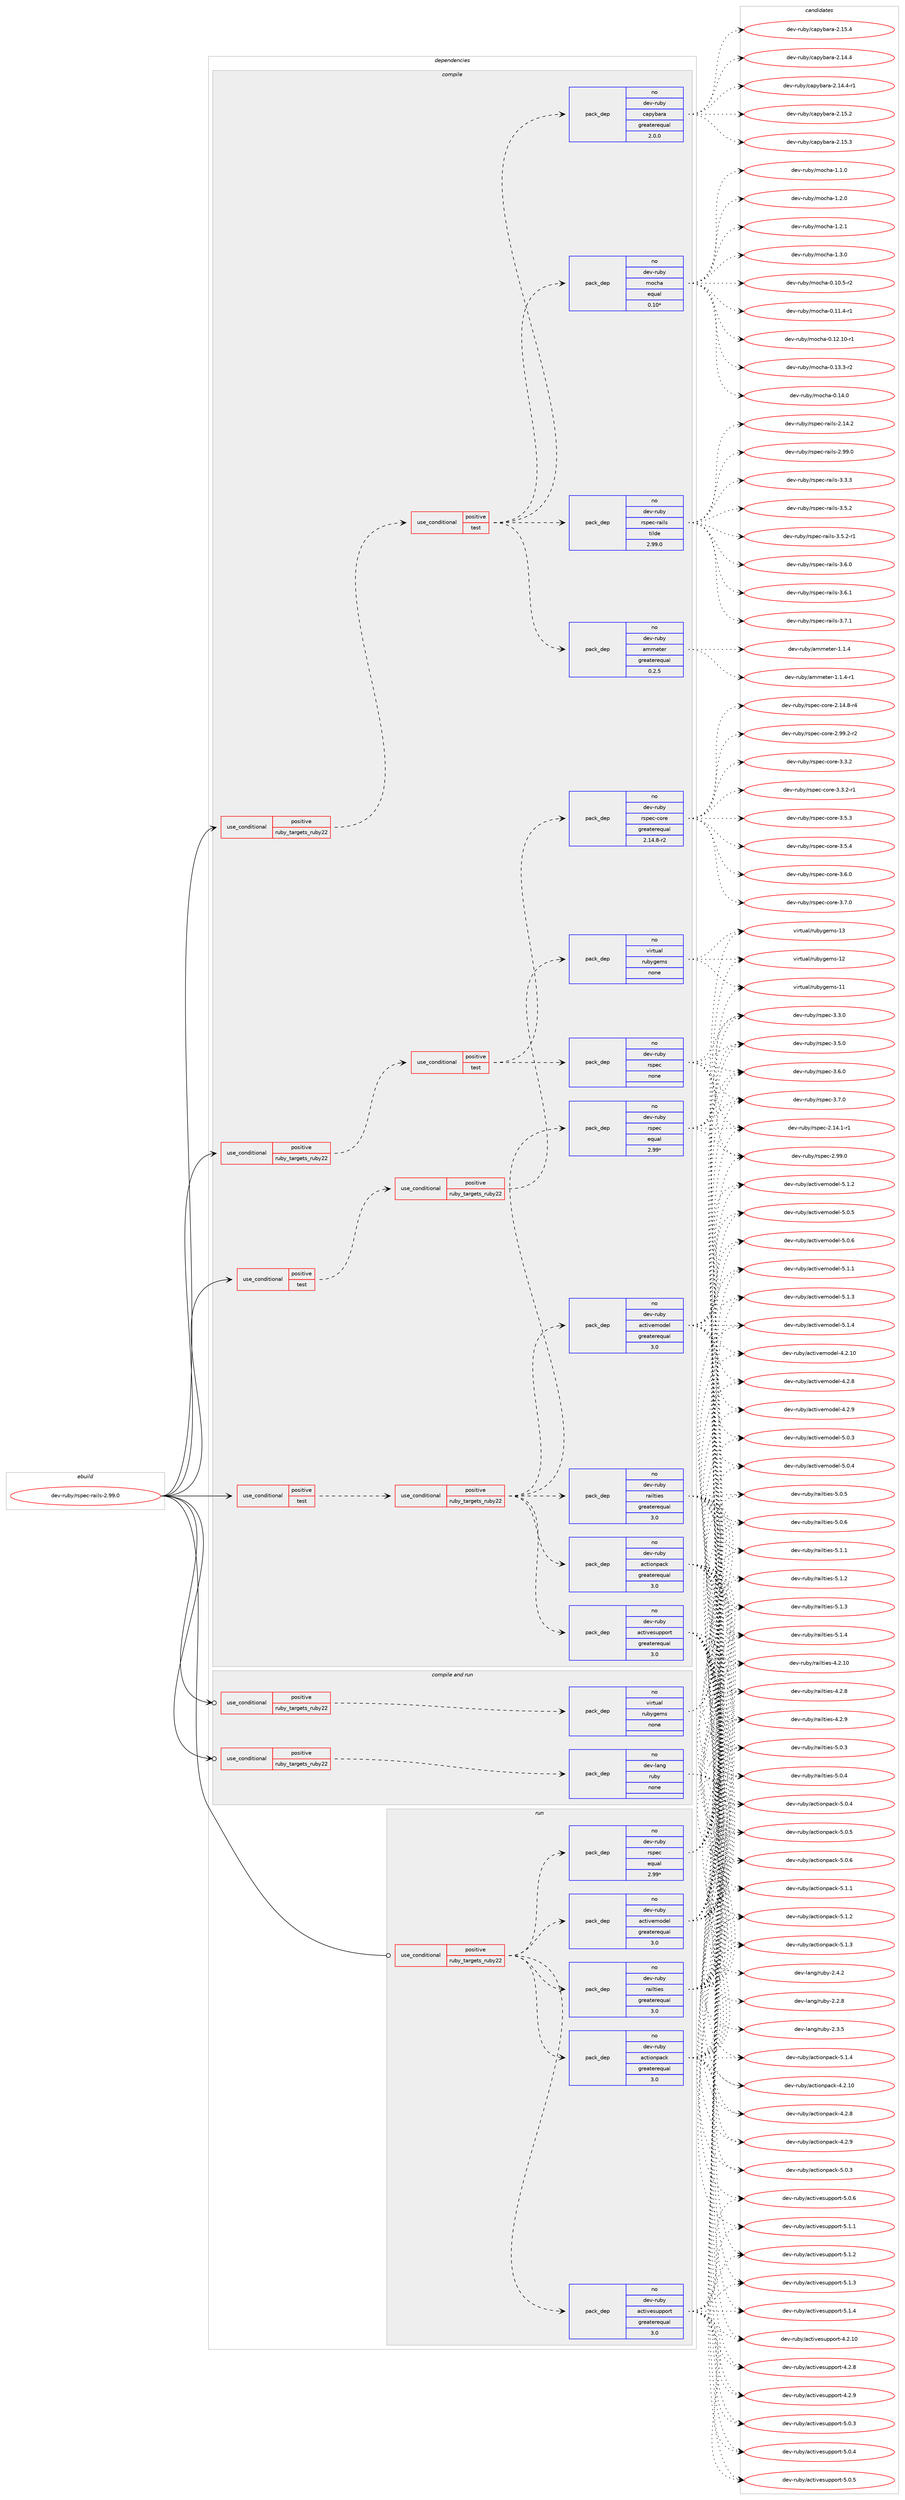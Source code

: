 digraph prolog {

# *************
# Graph options
# *************

newrank=true;
concentrate=true;
compound=true;
graph [rankdir=LR,fontname=Helvetica,fontsize=10,ranksep=1.5];#, ranksep=2.5, nodesep=0.2];
edge  [arrowhead=vee];
node  [fontname=Helvetica,fontsize=10];

# **********
# The ebuild
# **********

subgraph cluster_leftcol {
color=gray;
rank=same;
label=<<i>ebuild</i>>;
id [label="dev-ruby/rspec-rails-2.99.0", color=red, width=4, href="../dev-ruby/rspec-rails-2.99.0.svg"];
}

# ****************
# The dependencies
# ****************

subgraph cluster_midcol {
color=gray;
label=<<i>dependencies</i>>;
subgraph cluster_compile {
fillcolor="#eeeeee";
style=filled;
label=<<i>compile</i>>;
subgraph cond70112 {
dependency264642 [label=<<TABLE BORDER="0" CELLBORDER="1" CELLSPACING="0" CELLPADDING="4"><TR><TD ROWSPAN="3" CELLPADDING="10">use_conditional</TD></TR><TR><TD>positive</TD></TR><TR><TD>ruby_targets_ruby22</TD></TR></TABLE>>, shape=none, color=red];
subgraph cond70113 {
dependency264643 [label=<<TABLE BORDER="0" CELLBORDER="1" CELLSPACING="0" CELLPADDING="4"><TR><TD ROWSPAN="3" CELLPADDING="10">use_conditional</TD></TR><TR><TD>positive</TD></TR><TR><TD>test</TD></TR></TABLE>>, shape=none, color=red];
subgraph pack190416 {
dependency264644 [label=<<TABLE BORDER="0" CELLBORDER="1" CELLSPACING="0" CELLPADDING="4" WIDTH="220"><TR><TD ROWSPAN="6" CELLPADDING="30">pack_dep</TD></TR><TR><TD WIDTH="110">no</TD></TR><TR><TD>dev-ruby</TD></TR><TR><TD>mocha</TD></TR><TR><TD>equal</TD></TR><TR><TD>0.10*</TD></TR></TABLE>>, shape=none, color=blue];
}
dependency264643:e -> dependency264644:w [weight=20,style="dashed",arrowhead="vee"];
subgraph pack190417 {
dependency264645 [label=<<TABLE BORDER="0" CELLBORDER="1" CELLSPACING="0" CELLPADDING="4" WIDTH="220"><TR><TD ROWSPAN="6" CELLPADDING="30">pack_dep</TD></TR><TR><TD WIDTH="110">no</TD></TR><TR><TD>dev-ruby</TD></TR><TR><TD>capybara</TD></TR><TR><TD>greaterequal</TD></TR><TR><TD>2.0.0</TD></TR></TABLE>>, shape=none, color=blue];
}
dependency264643:e -> dependency264645:w [weight=20,style="dashed",arrowhead="vee"];
subgraph pack190418 {
dependency264646 [label=<<TABLE BORDER="0" CELLBORDER="1" CELLSPACING="0" CELLPADDING="4" WIDTH="220"><TR><TD ROWSPAN="6" CELLPADDING="30">pack_dep</TD></TR><TR><TD WIDTH="110">no</TD></TR><TR><TD>dev-ruby</TD></TR><TR><TD>ammeter</TD></TR><TR><TD>greaterequal</TD></TR><TR><TD>0.2.5</TD></TR></TABLE>>, shape=none, color=blue];
}
dependency264643:e -> dependency264646:w [weight=20,style="dashed",arrowhead="vee"];
subgraph pack190419 {
dependency264647 [label=<<TABLE BORDER="0" CELLBORDER="1" CELLSPACING="0" CELLPADDING="4" WIDTH="220"><TR><TD ROWSPAN="6" CELLPADDING="30">pack_dep</TD></TR><TR><TD WIDTH="110">no</TD></TR><TR><TD>dev-ruby</TD></TR><TR><TD>rspec-rails</TD></TR><TR><TD>tilde</TD></TR><TR><TD>2.99.0</TD></TR></TABLE>>, shape=none, color=blue];
}
dependency264643:e -> dependency264647:w [weight=20,style="dashed",arrowhead="vee"];
}
dependency264642:e -> dependency264643:w [weight=20,style="dashed",arrowhead="vee"];
}
id:e -> dependency264642:w [weight=20,style="solid",arrowhead="vee"];
subgraph cond70114 {
dependency264648 [label=<<TABLE BORDER="0" CELLBORDER="1" CELLSPACING="0" CELLPADDING="4"><TR><TD ROWSPAN="3" CELLPADDING="10">use_conditional</TD></TR><TR><TD>positive</TD></TR><TR><TD>ruby_targets_ruby22</TD></TR></TABLE>>, shape=none, color=red];
subgraph cond70115 {
dependency264649 [label=<<TABLE BORDER="0" CELLBORDER="1" CELLSPACING="0" CELLPADDING="4"><TR><TD ROWSPAN="3" CELLPADDING="10">use_conditional</TD></TR><TR><TD>positive</TD></TR><TR><TD>test</TD></TR></TABLE>>, shape=none, color=red];
subgraph pack190420 {
dependency264650 [label=<<TABLE BORDER="0" CELLBORDER="1" CELLSPACING="0" CELLPADDING="4" WIDTH="220"><TR><TD ROWSPAN="6" CELLPADDING="30">pack_dep</TD></TR><TR><TD WIDTH="110">no</TD></TR><TR><TD>dev-ruby</TD></TR><TR><TD>rspec</TD></TR><TR><TD>none</TD></TR><TR><TD></TD></TR></TABLE>>, shape=none, color=blue];
}
dependency264649:e -> dependency264650:w [weight=20,style="dashed",arrowhead="vee"];
subgraph pack190421 {
dependency264651 [label=<<TABLE BORDER="0" CELLBORDER="1" CELLSPACING="0" CELLPADDING="4" WIDTH="220"><TR><TD ROWSPAN="6" CELLPADDING="30">pack_dep</TD></TR><TR><TD WIDTH="110">no</TD></TR><TR><TD>dev-ruby</TD></TR><TR><TD>rspec-core</TD></TR><TR><TD>greaterequal</TD></TR><TR><TD>2.14.8-r2</TD></TR></TABLE>>, shape=none, color=blue];
}
dependency264649:e -> dependency264651:w [weight=20,style="dashed",arrowhead="vee"];
}
dependency264648:e -> dependency264649:w [weight=20,style="dashed",arrowhead="vee"];
}
id:e -> dependency264648:w [weight=20,style="solid",arrowhead="vee"];
subgraph cond70116 {
dependency264652 [label=<<TABLE BORDER="0" CELLBORDER="1" CELLSPACING="0" CELLPADDING="4"><TR><TD ROWSPAN="3" CELLPADDING="10">use_conditional</TD></TR><TR><TD>positive</TD></TR><TR><TD>test</TD></TR></TABLE>>, shape=none, color=red];
subgraph cond70117 {
dependency264653 [label=<<TABLE BORDER="0" CELLBORDER="1" CELLSPACING="0" CELLPADDING="4"><TR><TD ROWSPAN="3" CELLPADDING="10">use_conditional</TD></TR><TR><TD>positive</TD></TR><TR><TD>ruby_targets_ruby22</TD></TR></TABLE>>, shape=none, color=red];
subgraph pack190422 {
dependency264654 [label=<<TABLE BORDER="0" CELLBORDER="1" CELLSPACING="0" CELLPADDING="4" WIDTH="220"><TR><TD ROWSPAN="6" CELLPADDING="30">pack_dep</TD></TR><TR><TD WIDTH="110">no</TD></TR><TR><TD>dev-ruby</TD></TR><TR><TD>activesupport</TD></TR><TR><TD>greaterequal</TD></TR><TR><TD>3.0</TD></TR></TABLE>>, shape=none, color=blue];
}
dependency264653:e -> dependency264654:w [weight=20,style="dashed",arrowhead="vee"];
subgraph pack190423 {
dependency264655 [label=<<TABLE BORDER="0" CELLBORDER="1" CELLSPACING="0" CELLPADDING="4" WIDTH="220"><TR><TD ROWSPAN="6" CELLPADDING="30">pack_dep</TD></TR><TR><TD WIDTH="110">no</TD></TR><TR><TD>dev-ruby</TD></TR><TR><TD>activemodel</TD></TR><TR><TD>greaterequal</TD></TR><TR><TD>3.0</TD></TR></TABLE>>, shape=none, color=blue];
}
dependency264653:e -> dependency264655:w [weight=20,style="dashed",arrowhead="vee"];
subgraph pack190424 {
dependency264656 [label=<<TABLE BORDER="0" CELLBORDER="1" CELLSPACING="0" CELLPADDING="4" WIDTH="220"><TR><TD ROWSPAN="6" CELLPADDING="30">pack_dep</TD></TR><TR><TD WIDTH="110">no</TD></TR><TR><TD>dev-ruby</TD></TR><TR><TD>actionpack</TD></TR><TR><TD>greaterequal</TD></TR><TR><TD>3.0</TD></TR></TABLE>>, shape=none, color=blue];
}
dependency264653:e -> dependency264656:w [weight=20,style="dashed",arrowhead="vee"];
subgraph pack190425 {
dependency264657 [label=<<TABLE BORDER="0" CELLBORDER="1" CELLSPACING="0" CELLPADDING="4" WIDTH="220"><TR><TD ROWSPAN="6" CELLPADDING="30">pack_dep</TD></TR><TR><TD WIDTH="110">no</TD></TR><TR><TD>dev-ruby</TD></TR><TR><TD>railties</TD></TR><TR><TD>greaterequal</TD></TR><TR><TD>3.0</TD></TR></TABLE>>, shape=none, color=blue];
}
dependency264653:e -> dependency264657:w [weight=20,style="dashed",arrowhead="vee"];
subgraph pack190426 {
dependency264658 [label=<<TABLE BORDER="0" CELLBORDER="1" CELLSPACING="0" CELLPADDING="4" WIDTH="220"><TR><TD ROWSPAN="6" CELLPADDING="30">pack_dep</TD></TR><TR><TD WIDTH="110">no</TD></TR><TR><TD>dev-ruby</TD></TR><TR><TD>rspec</TD></TR><TR><TD>equal</TD></TR><TR><TD>2.99*</TD></TR></TABLE>>, shape=none, color=blue];
}
dependency264653:e -> dependency264658:w [weight=20,style="dashed",arrowhead="vee"];
}
dependency264652:e -> dependency264653:w [weight=20,style="dashed",arrowhead="vee"];
}
id:e -> dependency264652:w [weight=20,style="solid",arrowhead="vee"];
subgraph cond70118 {
dependency264659 [label=<<TABLE BORDER="0" CELLBORDER="1" CELLSPACING="0" CELLPADDING="4"><TR><TD ROWSPAN="3" CELLPADDING="10">use_conditional</TD></TR><TR><TD>positive</TD></TR><TR><TD>test</TD></TR></TABLE>>, shape=none, color=red];
subgraph cond70119 {
dependency264660 [label=<<TABLE BORDER="0" CELLBORDER="1" CELLSPACING="0" CELLPADDING="4"><TR><TD ROWSPAN="3" CELLPADDING="10">use_conditional</TD></TR><TR><TD>positive</TD></TR><TR><TD>ruby_targets_ruby22</TD></TR></TABLE>>, shape=none, color=red];
subgraph pack190427 {
dependency264661 [label=<<TABLE BORDER="0" CELLBORDER="1" CELLSPACING="0" CELLPADDING="4" WIDTH="220"><TR><TD ROWSPAN="6" CELLPADDING="30">pack_dep</TD></TR><TR><TD WIDTH="110">no</TD></TR><TR><TD>virtual</TD></TR><TR><TD>rubygems</TD></TR><TR><TD>none</TD></TR><TR><TD></TD></TR></TABLE>>, shape=none, color=blue];
}
dependency264660:e -> dependency264661:w [weight=20,style="dashed",arrowhead="vee"];
}
dependency264659:e -> dependency264660:w [weight=20,style="dashed",arrowhead="vee"];
}
id:e -> dependency264659:w [weight=20,style="solid",arrowhead="vee"];
}
subgraph cluster_compileandrun {
fillcolor="#eeeeee";
style=filled;
label=<<i>compile and run</i>>;
subgraph cond70120 {
dependency264662 [label=<<TABLE BORDER="0" CELLBORDER="1" CELLSPACING="0" CELLPADDING="4"><TR><TD ROWSPAN="3" CELLPADDING="10">use_conditional</TD></TR><TR><TD>positive</TD></TR><TR><TD>ruby_targets_ruby22</TD></TR></TABLE>>, shape=none, color=red];
subgraph pack190428 {
dependency264663 [label=<<TABLE BORDER="0" CELLBORDER="1" CELLSPACING="0" CELLPADDING="4" WIDTH="220"><TR><TD ROWSPAN="6" CELLPADDING="30">pack_dep</TD></TR><TR><TD WIDTH="110">no</TD></TR><TR><TD>dev-lang</TD></TR><TR><TD>ruby</TD></TR><TR><TD>none</TD></TR><TR><TD></TD></TR></TABLE>>, shape=none, color=blue];
}
dependency264662:e -> dependency264663:w [weight=20,style="dashed",arrowhead="vee"];
}
id:e -> dependency264662:w [weight=20,style="solid",arrowhead="odotvee"];
subgraph cond70121 {
dependency264664 [label=<<TABLE BORDER="0" CELLBORDER="1" CELLSPACING="0" CELLPADDING="4"><TR><TD ROWSPAN="3" CELLPADDING="10">use_conditional</TD></TR><TR><TD>positive</TD></TR><TR><TD>ruby_targets_ruby22</TD></TR></TABLE>>, shape=none, color=red];
subgraph pack190429 {
dependency264665 [label=<<TABLE BORDER="0" CELLBORDER="1" CELLSPACING="0" CELLPADDING="4" WIDTH="220"><TR><TD ROWSPAN="6" CELLPADDING="30">pack_dep</TD></TR><TR><TD WIDTH="110">no</TD></TR><TR><TD>virtual</TD></TR><TR><TD>rubygems</TD></TR><TR><TD>none</TD></TR><TR><TD></TD></TR></TABLE>>, shape=none, color=blue];
}
dependency264664:e -> dependency264665:w [weight=20,style="dashed",arrowhead="vee"];
}
id:e -> dependency264664:w [weight=20,style="solid",arrowhead="odotvee"];
}
subgraph cluster_run {
fillcolor="#eeeeee";
style=filled;
label=<<i>run</i>>;
subgraph cond70122 {
dependency264666 [label=<<TABLE BORDER="0" CELLBORDER="1" CELLSPACING="0" CELLPADDING="4"><TR><TD ROWSPAN="3" CELLPADDING="10">use_conditional</TD></TR><TR><TD>positive</TD></TR><TR><TD>ruby_targets_ruby22</TD></TR></TABLE>>, shape=none, color=red];
subgraph pack190430 {
dependency264667 [label=<<TABLE BORDER="0" CELLBORDER="1" CELLSPACING="0" CELLPADDING="4" WIDTH="220"><TR><TD ROWSPAN="6" CELLPADDING="30">pack_dep</TD></TR><TR><TD WIDTH="110">no</TD></TR><TR><TD>dev-ruby</TD></TR><TR><TD>activesupport</TD></TR><TR><TD>greaterequal</TD></TR><TR><TD>3.0</TD></TR></TABLE>>, shape=none, color=blue];
}
dependency264666:e -> dependency264667:w [weight=20,style="dashed",arrowhead="vee"];
subgraph pack190431 {
dependency264668 [label=<<TABLE BORDER="0" CELLBORDER="1" CELLSPACING="0" CELLPADDING="4" WIDTH="220"><TR><TD ROWSPAN="6" CELLPADDING="30">pack_dep</TD></TR><TR><TD WIDTH="110">no</TD></TR><TR><TD>dev-ruby</TD></TR><TR><TD>activemodel</TD></TR><TR><TD>greaterequal</TD></TR><TR><TD>3.0</TD></TR></TABLE>>, shape=none, color=blue];
}
dependency264666:e -> dependency264668:w [weight=20,style="dashed",arrowhead="vee"];
subgraph pack190432 {
dependency264669 [label=<<TABLE BORDER="0" CELLBORDER="1" CELLSPACING="0" CELLPADDING="4" WIDTH="220"><TR><TD ROWSPAN="6" CELLPADDING="30">pack_dep</TD></TR><TR><TD WIDTH="110">no</TD></TR><TR><TD>dev-ruby</TD></TR><TR><TD>actionpack</TD></TR><TR><TD>greaterequal</TD></TR><TR><TD>3.0</TD></TR></TABLE>>, shape=none, color=blue];
}
dependency264666:e -> dependency264669:w [weight=20,style="dashed",arrowhead="vee"];
subgraph pack190433 {
dependency264670 [label=<<TABLE BORDER="0" CELLBORDER="1" CELLSPACING="0" CELLPADDING="4" WIDTH="220"><TR><TD ROWSPAN="6" CELLPADDING="30">pack_dep</TD></TR><TR><TD WIDTH="110">no</TD></TR><TR><TD>dev-ruby</TD></TR><TR><TD>railties</TD></TR><TR><TD>greaterequal</TD></TR><TR><TD>3.0</TD></TR></TABLE>>, shape=none, color=blue];
}
dependency264666:e -> dependency264670:w [weight=20,style="dashed",arrowhead="vee"];
subgraph pack190434 {
dependency264671 [label=<<TABLE BORDER="0" CELLBORDER="1" CELLSPACING="0" CELLPADDING="4" WIDTH="220"><TR><TD ROWSPAN="6" CELLPADDING="30">pack_dep</TD></TR><TR><TD WIDTH="110">no</TD></TR><TR><TD>dev-ruby</TD></TR><TR><TD>rspec</TD></TR><TR><TD>equal</TD></TR><TR><TD>2.99*</TD></TR></TABLE>>, shape=none, color=blue];
}
dependency264666:e -> dependency264671:w [weight=20,style="dashed",arrowhead="vee"];
}
id:e -> dependency264666:w [weight=20,style="solid",arrowhead="odot"];
}
}

# **************
# The candidates
# **************

subgraph cluster_choices {
rank=same;
color=gray;
label=<<i>candidates</i>>;

subgraph choice190416 {
color=black;
nodesep=1;
choice1001011184511411798121471091119910497454846494846534511450 [label="dev-ruby/mocha-0.10.5-r2", color=red, width=4,href="../dev-ruby/mocha-0.10.5-r2.svg"];
choice1001011184511411798121471091119910497454846494946524511449 [label="dev-ruby/mocha-0.11.4-r1", color=red, width=4,href="../dev-ruby/mocha-0.11.4-r1.svg"];
choice100101118451141179812147109111991049745484649504649484511449 [label="dev-ruby/mocha-0.12.10-r1", color=red, width=4,href="../dev-ruby/mocha-0.12.10-r1.svg"];
choice1001011184511411798121471091119910497454846495146514511450 [label="dev-ruby/mocha-0.13.3-r2", color=red, width=4,href="../dev-ruby/mocha-0.13.3-r2.svg"];
choice100101118451141179812147109111991049745484649524648 [label="dev-ruby/mocha-0.14.0", color=red, width=4,href="../dev-ruby/mocha-0.14.0.svg"];
choice1001011184511411798121471091119910497454946494648 [label="dev-ruby/mocha-1.1.0", color=red, width=4,href="../dev-ruby/mocha-1.1.0.svg"];
choice1001011184511411798121471091119910497454946504648 [label="dev-ruby/mocha-1.2.0", color=red, width=4,href="../dev-ruby/mocha-1.2.0.svg"];
choice1001011184511411798121471091119910497454946504649 [label="dev-ruby/mocha-1.2.1", color=red, width=4,href="../dev-ruby/mocha-1.2.1.svg"];
choice1001011184511411798121471091119910497454946514648 [label="dev-ruby/mocha-1.3.0", color=red, width=4,href="../dev-ruby/mocha-1.3.0.svg"];
dependency264644:e -> choice1001011184511411798121471091119910497454846494846534511450:w [style=dotted,weight="100"];
dependency264644:e -> choice1001011184511411798121471091119910497454846494946524511449:w [style=dotted,weight="100"];
dependency264644:e -> choice100101118451141179812147109111991049745484649504649484511449:w [style=dotted,weight="100"];
dependency264644:e -> choice1001011184511411798121471091119910497454846495146514511450:w [style=dotted,weight="100"];
dependency264644:e -> choice100101118451141179812147109111991049745484649524648:w [style=dotted,weight="100"];
dependency264644:e -> choice1001011184511411798121471091119910497454946494648:w [style=dotted,weight="100"];
dependency264644:e -> choice1001011184511411798121471091119910497454946504648:w [style=dotted,weight="100"];
dependency264644:e -> choice1001011184511411798121471091119910497454946504649:w [style=dotted,weight="100"];
dependency264644:e -> choice1001011184511411798121471091119910497454946514648:w [style=dotted,weight="100"];
}
subgraph choice190417 {
color=black;
nodesep=1;
choice100101118451141179812147999711212198971149745504649524652 [label="dev-ruby/capybara-2.14.4", color=red, width=4,href="../dev-ruby/capybara-2.14.4.svg"];
choice1001011184511411798121479997112121989711497455046495246524511449 [label="dev-ruby/capybara-2.14.4-r1", color=red, width=4,href="../dev-ruby/capybara-2.14.4-r1.svg"];
choice100101118451141179812147999711212198971149745504649534650 [label="dev-ruby/capybara-2.15.2", color=red, width=4,href="../dev-ruby/capybara-2.15.2.svg"];
choice100101118451141179812147999711212198971149745504649534651 [label="dev-ruby/capybara-2.15.3", color=red, width=4,href="../dev-ruby/capybara-2.15.3.svg"];
choice100101118451141179812147999711212198971149745504649534652 [label="dev-ruby/capybara-2.15.4", color=red, width=4,href="../dev-ruby/capybara-2.15.4.svg"];
dependency264645:e -> choice100101118451141179812147999711212198971149745504649524652:w [style=dotted,weight="100"];
dependency264645:e -> choice1001011184511411798121479997112121989711497455046495246524511449:w [style=dotted,weight="100"];
dependency264645:e -> choice100101118451141179812147999711212198971149745504649534650:w [style=dotted,weight="100"];
dependency264645:e -> choice100101118451141179812147999711212198971149745504649534651:w [style=dotted,weight="100"];
dependency264645:e -> choice100101118451141179812147999711212198971149745504649534652:w [style=dotted,weight="100"];
}
subgraph choice190418 {
color=black;
nodesep=1;
choice10010111845114117981214797109109101116101114454946494652 [label="dev-ruby/ammeter-1.1.4", color=red, width=4,href="../dev-ruby/ammeter-1.1.4.svg"];
choice100101118451141179812147971091091011161011144549464946524511449 [label="dev-ruby/ammeter-1.1.4-r1", color=red, width=4,href="../dev-ruby/ammeter-1.1.4-r1.svg"];
dependency264646:e -> choice10010111845114117981214797109109101116101114454946494652:w [style=dotted,weight="100"];
dependency264646:e -> choice100101118451141179812147971091091011161011144549464946524511449:w [style=dotted,weight="100"];
}
subgraph choice190419 {
color=black;
nodesep=1;
choice10010111845114117981214711411511210199451149710510811545504649524650 [label="dev-ruby/rspec-rails-2.14.2", color=red, width=4,href="../dev-ruby/rspec-rails-2.14.2.svg"];
choice10010111845114117981214711411511210199451149710510811545504657574648 [label="dev-ruby/rspec-rails-2.99.0", color=red, width=4,href="../dev-ruby/rspec-rails-2.99.0.svg"];
choice100101118451141179812147114115112101994511497105108115455146514651 [label="dev-ruby/rspec-rails-3.3.3", color=red, width=4,href="../dev-ruby/rspec-rails-3.3.3.svg"];
choice100101118451141179812147114115112101994511497105108115455146534650 [label="dev-ruby/rspec-rails-3.5.2", color=red, width=4,href="../dev-ruby/rspec-rails-3.5.2.svg"];
choice1001011184511411798121471141151121019945114971051081154551465346504511449 [label="dev-ruby/rspec-rails-3.5.2-r1", color=red, width=4,href="../dev-ruby/rspec-rails-3.5.2-r1.svg"];
choice100101118451141179812147114115112101994511497105108115455146544648 [label="dev-ruby/rspec-rails-3.6.0", color=red, width=4,href="../dev-ruby/rspec-rails-3.6.0.svg"];
choice100101118451141179812147114115112101994511497105108115455146544649 [label="dev-ruby/rspec-rails-3.6.1", color=red, width=4,href="../dev-ruby/rspec-rails-3.6.1.svg"];
choice100101118451141179812147114115112101994511497105108115455146554649 [label="dev-ruby/rspec-rails-3.7.1", color=red, width=4,href="../dev-ruby/rspec-rails-3.7.1.svg"];
dependency264647:e -> choice10010111845114117981214711411511210199451149710510811545504649524650:w [style=dotted,weight="100"];
dependency264647:e -> choice10010111845114117981214711411511210199451149710510811545504657574648:w [style=dotted,weight="100"];
dependency264647:e -> choice100101118451141179812147114115112101994511497105108115455146514651:w [style=dotted,weight="100"];
dependency264647:e -> choice100101118451141179812147114115112101994511497105108115455146534650:w [style=dotted,weight="100"];
dependency264647:e -> choice1001011184511411798121471141151121019945114971051081154551465346504511449:w [style=dotted,weight="100"];
dependency264647:e -> choice100101118451141179812147114115112101994511497105108115455146544648:w [style=dotted,weight="100"];
dependency264647:e -> choice100101118451141179812147114115112101994511497105108115455146544649:w [style=dotted,weight="100"];
dependency264647:e -> choice100101118451141179812147114115112101994511497105108115455146554649:w [style=dotted,weight="100"];
}
subgraph choice190420 {
color=black;
nodesep=1;
choice10010111845114117981214711411511210199455046495246494511449 [label="dev-ruby/rspec-2.14.1-r1", color=red, width=4,href="../dev-ruby/rspec-2.14.1-r1.svg"];
choice1001011184511411798121471141151121019945504657574648 [label="dev-ruby/rspec-2.99.0", color=red, width=4,href="../dev-ruby/rspec-2.99.0.svg"];
choice10010111845114117981214711411511210199455146514648 [label="dev-ruby/rspec-3.3.0", color=red, width=4,href="../dev-ruby/rspec-3.3.0.svg"];
choice10010111845114117981214711411511210199455146534648 [label="dev-ruby/rspec-3.5.0", color=red, width=4,href="../dev-ruby/rspec-3.5.0.svg"];
choice10010111845114117981214711411511210199455146544648 [label="dev-ruby/rspec-3.6.0", color=red, width=4,href="../dev-ruby/rspec-3.6.0.svg"];
choice10010111845114117981214711411511210199455146554648 [label="dev-ruby/rspec-3.7.0", color=red, width=4,href="../dev-ruby/rspec-3.7.0.svg"];
dependency264650:e -> choice10010111845114117981214711411511210199455046495246494511449:w [style=dotted,weight="100"];
dependency264650:e -> choice1001011184511411798121471141151121019945504657574648:w [style=dotted,weight="100"];
dependency264650:e -> choice10010111845114117981214711411511210199455146514648:w [style=dotted,weight="100"];
dependency264650:e -> choice10010111845114117981214711411511210199455146534648:w [style=dotted,weight="100"];
dependency264650:e -> choice10010111845114117981214711411511210199455146544648:w [style=dotted,weight="100"];
dependency264650:e -> choice10010111845114117981214711411511210199455146554648:w [style=dotted,weight="100"];
}
subgraph choice190421 {
color=black;
nodesep=1;
choice100101118451141179812147114115112101994599111114101455046495246564511452 [label="dev-ruby/rspec-core-2.14.8-r4", color=red, width=4,href="../dev-ruby/rspec-core-2.14.8-r4.svg"];
choice100101118451141179812147114115112101994599111114101455046575746504511450 [label="dev-ruby/rspec-core-2.99.2-r2", color=red, width=4,href="../dev-ruby/rspec-core-2.99.2-r2.svg"];
choice100101118451141179812147114115112101994599111114101455146514650 [label="dev-ruby/rspec-core-3.3.2", color=red, width=4,href="../dev-ruby/rspec-core-3.3.2.svg"];
choice1001011184511411798121471141151121019945991111141014551465146504511449 [label="dev-ruby/rspec-core-3.3.2-r1", color=red, width=4,href="../dev-ruby/rspec-core-3.3.2-r1.svg"];
choice100101118451141179812147114115112101994599111114101455146534651 [label="dev-ruby/rspec-core-3.5.3", color=red, width=4,href="../dev-ruby/rspec-core-3.5.3.svg"];
choice100101118451141179812147114115112101994599111114101455146534652 [label="dev-ruby/rspec-core-3.5.4", color=red, width=4,href="../dev-ruby/rspec-core-3.5.4.svg"];
choice100101118451141179812147114115112101994599111114101455146544648 [label="dev-ruby/rspec-core-3.6.0", color=red, width=4,href="../dev-ruby/rspec-core-3.6.0.svg"];
choice100101118451141179812147114115112101994599111114101455146554648 [label="dev-ruby/rspec-core-3.7.0", color=red, width=4,href="../dev-ruby/rspec-core-3.7.0.svg"];
dependency264651:e -> choice100101118451141179812147114115112101994599111114101455046495246564511452:w [style=dotted,weight="100"];
dependency264651:e -> choice100101118451141179812147114115112101994599111114101455046575746504511450:w [style=dotted,weight="100"];
dependency264651:e -> choice100101118451141179812147114115112101994599111114101455146514650:w [style=dotted,weight="100"];
dependency264651:e -> choice1001011184511411798121471141151121019945991111141014551465146504511449:w [style=dotted,weight="100"];
dependency264651:e -> choice100101118451141179812147114115112101994599111114101455146534651:w [style=dotted,weight="100"];
dependency264651:e -> choice100101118451141179812147114115112101994599111114101455146534652:w [style=dotted,weight="100"];
dependency264651:e -> choice100101118451141179812147114115112101994599111114101455146544648:w [style=dotted,weight="100"];
dependency264651:e -> choice100101118451141179812147114115112101994599111114101455146554648:w [style=dotted,weight="100"];
}
subgraph choice190422 {
color=black;
nodesep=1;
choice100101118451141179812147979911610511810111511711211211111411645524650464948 [label="dev-ruby/activesupport-4.2.10", color=red, width=4,href="../dev-ruby/activesupport-4.2.10.svg"];
choice1001011184511411798121479799116105118101115117112112111114116455246504656 [label="dev-ruby/activesupport-4.2.8", color=red, width=4,href="../dev-ruby/activesupport-4.2.8.svg"];
choice1001011184511411798121479799116105118101115117112112111114116455246504657 [label="dev-ruby/activesupport-4.2.9", color=red, width=4,href="../dev-ruby/activesupport-4.2.9.svg"];
choice1001011184511411798121479799116105118101115117112112111114116455346484651 [label="dev-ruby/activesupport-5.0.3", color=red, width=4,href="../dev-ruby/activesupport-5.0.3.svg"];
choice1001011184511411798121479799116105118101115117112112111114116455346484652 [label="dev-ruby/activesupport-5.0.4", color=red, width=4,href="../dev-ruby/activesupport-5.0.4.svg"];
choice1001011184511411798121479799116105118101115117112112111114116455346484653 [label="dev-ruby/activesupport-5.0.5", color=red, width=4,href="../dev-ruby/activesupport-5.0.5.svg"];
choice1001011184511411798121479799116105118101115117112112111114116455346484654 [label="dev-ruby/activesupport-5.0.6", color=red, width=4,href="../dev-ruby/activesupport-5.0.6.svg"];
choice1001011184511411798121479799116105118101115117112112111114116455346494649 [label="dev-ruby/activesupport-5.1.1", color=red, width=4,href="../dev-ruby/activesupport-5.1.1.svg"];
choice1001011184511411798121479799116105118101115117112112111114116455346494650 [label="dev-ruby/activesupport-5.1.2", color=red, width=4,href="../dev-ruby/activesupport-5.1.2.svg"];
choice1001011184511411798121479799116105118101115117112112111114116455346494651 [label="dev-ruby/activesupport-5.1.3", color=red, width=4,href="../dev-ruby/activesupport-5.1.3.svg"];
choice1001011184511411798121479799116105118101115117112112111114116455346494652 [label="dev-ruby/activesupport-5.1.4", color=red, width=4,href="../dev-ruby/activesupport-5.1.4.svg"];
dependency264654:e -> choice100101118451141179812147979911610511810111511711211211111411645524650464948:w [style=dotted,weight="100"];
dependency264654:e -> choice1001011184511411798121479799116105118101115117112112111114116455246504656:w [style=dotted,weight="100"];
dependency264654:e -> choice1001011184511411798121479799116105118101115117112112111114116455246504657:w [style=dotted,weight="100"];
dependency264654:e -> choice1001011184511411798121479799116105118101115117112112111114116455346484651:w [style=dotted,weight="100"];
dependency264654:e -> choice1001011184511411798121479799116105118101115117112112111114116455346484652:w [style=dotted,weight="100"];
dependency264654:e -> choice1001011184511411798121479799116105118101115117112112111114116455346484653:w [style=dotted,weight="100"];
dependency264654:e -> choice1001011184511411798121479799116105118101115117112112111114116455346484654:w [style=dotted,weight="100"];
dependency264654:e -> choice1001011184511411798121479799116105118101115117112112111114116455346494649:w [style=dotted,weight="100"];
dependency264654:e -> choice1001011184511411798121479799116105118101115117112112111114116455346494650:w [style=dotted,weight="100"];
dependency264654:e -> choice1001011184511411798121479799116105118101115117112112111114116455346494651:w [style=dotted,weight="100"];
dependency264654:e -> choice1001011184511411798121479799116105118101115117112112111114116455346494652:w [style=dotted,weight="100"];
}
subgraph choice190423 {
color=black;
nodesep=1;
choice100101118451141179812147979911610511810110911110010110845524650464948 [label="dev-ruby/activemodel-4.2.10", color=red, width=4,href="../dev-ruby/activemodel-4.2.10.svg"];
choice1001011184511411798121479799116105118101109111100101108455246504656 [label="dev-ruby/activemodel-4.2.8", color=red, width=4,href="../dev-ruby/activemodel-4.2.8.svg"];
choice1001011184511411798121479799116105118101109111100101108455246504657 [label="dev-ruby/activemodel-4.2.9", color=red, width=4,href="../dev-ruby/activemodel-4.2.9.svg"];
choice1001011184511411798121479799116105118101109111100101108455346484651 [label="dev-ruby/activemodel-5.0.3", color=red, width=4,href="../dev-ruby/activemodel-5.0.3.svg"];
choice1001011184511411798121479799116105118101109111100101108455346484652 [label="dev-ruby/activemodel-5.0.4", color=red, width=4,href="../dev-ruby/activemodel-5.0.4.svg"];
choice1001011184511411798121479799116105118101109111100101108455346484653 [label="dev-ruby/activemodel-5.0.5", color=red, width=4,href="../dev-ruby/activemodel-5.0.5.svg"];
choice1001011184511411798121479799116105118101109111100101108455346484654 [label="dev-ruby/activemodel-5.0.6", color=red, width=4,href="../dev-ruby/activemodel-5.0.6.svg"];
choice1001011184511411798121479799116105118101109111100101108455346494649 [label="dev-ruby/activemodel-5.1.1", color=red, width=4,href="../dev-ruby/activemodel-5.1.1.svg"];
choice1001011184511411798121479799116105118101109111100101108455346494650 [label="dev-ruby/activemodel-5.1.2", color=red, width=4,href="../dev-ruby/activemodel-5.1.2.svg"];
choice1001011184511411798121479799116105118101109111100101108455346494651 [label="dev-ruby/activemodel-5.1.3", color=red, width=4,href="../dev-ruby/activemodel-5.1.3.svg"];
choice1001011184511411798121479799116105118101109111100101108455346494652 [label="dev-ruby/activemodel-5.1.4", color=red, width=4,href="../dev-ruby/activemodel-5.1.4.svg"];
dependency264655:e -> choice100101118451141179812147979911610511810110911110010110845524650464948:w [style=dotted,weight="100"];
dependency264655:e -> choice1001011184511411798121479799116105118101109111100101108455246504656:w [style=dotted,weight="100"];
dependency264655:e -> choice1001011184511411798121479799116105118101109111100101108455246504657:w [style=dotted,weight="100"];
dependency264655:e -> choice1001011184511411798121479799116105118101109111100101108455346484651:w [style=dotted,weight="100"];
dependency264655:e -> choice1001011184511411798121479799116105118101109111100101108455346484652:w [style=dotted,weight="100"];
dependency264655:e -> choice1001011184511411798121479799116105118101109111100101108455346484653:w [style=dotted,weight="100"];
dependency264655:e -> choice1001011184511411798121479799116105118101109111100101108455346484654:w [style=dotted,weight="100"];
dependency264655:e -> choice1001011184511411798121479799116105118101109111100101108455346494649:w [style=dotted,weight="100"];
dependency264655:e -> choice1001011184511411798121479799116105118101109111100101108455346494650:w [style=dotted,weight="100"];
dependency264655:e -> choice1001011184511411798121479799116105118101109111100101108455346494651:w [style=dotted,weight="100"];
dependency264655:e -> choice1001011184511411798121479799116105118101109111100101108455346494652:w [style=dotted,weight="100"];
}
subgraph choice190424 {
color=black;
nodesep=1;
choice1001011184511411798121479799116105111110112979910745524650464948 [label="dev-ruby/actionpack-4.2.10", color=red, width=4,href="../dev-ruby/actionpack-4.2.10.svg"];
choice10010111845114117981214797991161051111101129799107455246504656 [label="dev-ruby/actionpack-4.2.8", color=red, width=4,href="../dev-ruby/actionpack-4.2.8.svg"];
choice10010111845114117981214797991161051111101129799107455246504657 [label="dev-ruby/actionpack-4.2.9", color=red, width=4,href="../dev-ruby/actionpack-4.2.9.svg"];
choice10010111845114117981214797991161051111101129799107455346484651 [label="dev-ruby/actionpack-5.0.3", color=red, width=4,href="../dev-ruby/actionpack-5.0.3.svg"];
choice10010111845114117981214797991161051111101129799107455346484652 [label="dev-ruby/actionpack-5.0.4", color=red, width=4,href="../dev-ruby/actionpack-5.0.4.svg"];
choice10010111845114117981214797991161051111101129799107455346484653 [label="dev-ruby/actionpack-5.0.5", color=red, width=4,href="../dev-ruby/actionpack-5.0.5.svg"];
choice10010111845114117981214797991161051111101129799107455346484654 [label="dev-ruby/actionpack-5.0.6", color=red, width=4,href="../dev-ruby/actionpack-5.0.6.svg"];
choice10010111845114117981214797991161051111101129799107455346494649 [label="dev-ruby/actionpack-5.1.1", color=red, width=4,href="../dev-ruby/actionpack-5.1.1.svg"];
choice10010111845114117981214797991161051111101129799107455346494650 [label="dev-ruby/actionpack-5.1.2", color=red, width=4,href="../dev-ruby/actionpack-5.1.2.svg"];
choice10010111845114117981214797991161051111101129799107455346494651 [label="dev-ruby/actionpack-5.1.3", color=red, width=4,href="../dev-ruby/actionpack-5.1.3.svg"];
choice10010111845114117981214797991161051111101129799107455346494652 [label="dev-ruby/actionpack-5.1.4", color=red, width=4,href="../dev-ruby/actionpack-5.1.4.svg"];
dependency264656:e -> choice1001011184511411798121479799116105111110112979910745524650464948:w [style=dotted,weight="100"];
dependency264656:e -> choice10010111845114117981214797991161051111101129799107455246504656:w [style=dotted,weight="100"];
dependency264656:e -> choice10010111845114117981214797991161051111101129799107455246504657:w [style=dotted,weight="100"];
dependency264656:e -> choice10010111845114117981214797991161051111101129799107455346484651:w [style=dotted,weight="100"];
dependency264656:e -> choice10010111845114117981214797991161051111101129799107455346484652:w [style=dotted,weight="100"];
dependency264656:e -> choice10010111845114117981214797991161051111101129799107455346484653:w [style=dotted,weight="100"];
dependency264656:e -> choice10010111845114117981214797991161051111101129799107455346484654:w [style=dotted,weight="100"];
dependency264656:e -> choice10010111845114117981214797991161051111101129799107455346494649:w [style=dotted,weight="100"];
dependency264656:e -> choice10010111845114117981214797991161051111101129799107455346494650:w [style=dotted,weight="100"];
dependency264656:e -> choice10010111845114117981214797991161051111101129799107455346494651:w [style=dotted,weight="100"];
dependency264656:e -> choice10010111845114117981214797991161051111101129799107455346494652:w [style=dotted,weight="100"];
}
subgraph choice190425 {
color=black;
nodesep=1;
choice1001011184511411798121471149710510811610510111545524650464948 [label="dev-ruby/railties-4.2.10", color=red, width=4,href="../dev-ruby/railties-4.2.10.svg"];
choice10010111845114117981214711497105108116105101115455246504656 [label="dev-ruby/railties-4.2.8", color=red, width=4,href="../dev-ruby/railties-4.2.8.svg"];
choice10010111845114117981214711497105108116105101115455246504657 [label="dev-ruby/railties-4.2.9", color=red, width=4,href="../dev-ruby/railties-4.2.9.svg"];
choice10010111845114117981214711497105108116105101115455346484651 [label="dev-ruby/railties-5.0.3", color=red, width=4,href="../dev-ruby/railties-5.0.3.svg"];
choice10010111845114117981214711497105108116105101115455346484652 [label="dev-ruby/railties-5.0.4", color=red, width=4,href="../dev-ruby/railties-5.0.4.svg"];
choice10010111845114117981214711497105108116105101115455346484653 [label="dev-ruby/railties-5.0.5", color=red, width=4,href="../dev-ruby/railties-5.0.5.svg"];
choice10010111845114117981214711497105108116105101115455346484654 [label="dev-ruby/railties-5.0.6", color=red, width=4,href="../dev-ruby/railties-5.0.6.svg"];
choice10010111845114117981214711497105108116105101115455346494649 [label="dev-ruby/railties-5.1.1", color=red, width=4,href="../dev-ruby/railties-5.1.1.svg"];
choice10010111845114117981214711497105108116105101115455346494650 [label="dev-ruby/railties-5.1.2", color=red, width=4,href="../dev-ruby/railties-5.1.2.svg"];
choice10010111845114117981214711497105108116105101115455346494651 [label="dev-ruby/railties-5.1.3", color=red, width=4,href="../dev-ruby/railties-5.1.3.svg"];
choice10010111845114117981214711497105108116105101115455346494652 [label="dev-ruby/railties-5.1.4", color=red, width=4,href="../dev-ruby/railties-5.1.4.svg"];
dependency264657:e -> choice1001011184511411798121471149710510811610510111545524650464948:w [style=dotted,weight="100"];
dependency264657:e -> choice10010111845114117981214711497105108116105101115455246504656:w [style=dotted,weight="100"];
dependency264657:e -> choice10010111845114117981214711497105108116105101115455246504657:w [style=dotted,weight="100"];
dependency264657:e -> choice10010111845114117981214711497105108116105101115455346484651:w [style=dotted,weight="100"];
dependency264657:e -> choice10010111845114117981214711497105108116105101115455346484652:w [style=dotted,weight="100"];
dependency264657:e -> choice10010111845114117981214711497105108116105101115455346484653:w [style=dotted,weight="100"];
dependency264657:e -> choice10010111845114117981214711497105108116105101115455346484654:w [style=dotted,weight="100"];
dependency264657:e -> choice10010111845114117981214711497105108116105101115455346494649:w [style=dotted,weight="100"];
dependency264657:e -> choice10010111845114117981214711497105108116105101115455346494650:w [style=dotted,weight="100"];
dependency264657:e -> choice10010111845114117981214711497105108116105101115455346494651:w [style=dotted,weight="100"];
dependency264657:e -> choice10010111845114117981214711497105108116105101115455346494652:w [style=dotted,weight="100"];
}
subgraph choice190426 {
color=black;
nodesep=1;
choice10010111845114117981214711411511210199455046495246494511449 [label="dev-ruby/rspec-2.14.1-r1", color=red, width=4,href="../dev-ruby/rspec-2.14.1-r1.svg"];
choice1001011184511411798121471141151121019945504657574648 [label="dev-ruby/rspec-2.99.0", color=red, width=4,href="../dev-ruby/rspec-2.99.0.svg"];
choice10010111845114117981214711411511210199455146514648 [label="dev-ruby/rspec-3.3.0", color=red, width=4,href="../dev-ruby/rspec-3.3.0.svg"];
choice10010111845114117981214711411511210199455146534648 [label="dev-ruby/rspec-3.5.0", color=red, width=4,href="../dev-ruby/rspec-3.5.0.svg"];
choice10010111845114117981214711411511210199455146544648 [label="dev-ruby/rspec-3.6.0", color=red, width=4,href="../dev-ruby/rspec-3.6.0.svg"];
choice10010111845114117981214711411511210199455146554648 [label="dev-ruby/rspec-3.7.0", color=red, width=4,href="../dev-ruby/rspec-3.7.0.svg"];
dependency264658:e -> choice10010111845114117981214711411511210199455046495246494511449:w [style=dotted,weight="100"];
dependency264658:e -> choice1001011184511411798121471141151121019945504657574648:w [style=dotted,weight="100"];
dependency264658:e -> choice10010111845114117981214711411511210199455146514648:w [style=dotted,weight="100"];
dependency264658:e -> choice10010111845114117981214711411511210199455146534648:w [style=dotted,weight="100"];
dependency264658:e -> choice10010111845114117981214711411511210199455146544648:w [style=dotted,weight="100"];
dependency264658:e -> choice10010111845114117981214711411511210199455146554648:w [style=dotted,weight="100"];
}
subgraph choice190427 {
color=black;
nodesep=1;
choice118105114116117971084711411798121103101109115454949 [label="virtual/rubygems-11", color=red, width=4,href="../virtual/rubygems-11.svg"];
choice118105114116117971084711411798121103101109115454950 [label="virtual/rubygems-12", color=red, width=4,href="../virtual/rubygems-12.svg"];
choice118105114116117971084711411798121103101109115454951 [label="virtual/rubygems-13", color=red, width=4,href="../virtual/rubygems-13.svg"];
dependency264661:e -> choice118105114116117971084711411798121103101109115454949:w [style=dotted,weight="100"];
dependency264661:e -> choice118105114116117971084711411798121103101109115454950:w [style=dotted,weight="100"];
dependency264661:e -> choice118105114116117971084711411798121103101109115454951:w [style=dotted,weight="100"];
}
subgraph choice190428 {
color=black;
nodesep=1;
choice10010111845108971101034711411798121455046504656 [label="dev-lang/ruby-2.2.8", color=red, width=4,href="../dev-lang/ruby-2.2.8.svg"];
choice10010111845108971101034711411798121455046514653 [label="dev-lang/ruby-2.3.5", color=red, width=4,href="../dev-lang/ruby-2.3.5.svg"];
choice10010111845108971101034711411798121455046524650 [label="dev-lang/ruby-2.4.2", color=red, width=4,href="../dev-lang/ruby-2.4.2.svg"];
dependency264663:e -> choice10010111845108971101034711411798121455046504656:w [style=dotted,weight="100"];
dependency264663:e -> choice10010111845108971101034711411798121455046514653:w [style=dotted,weight="100"];
dependency264663:e -> choice10010111845108971101034711411798121455046524650:w [style=dotted,weight="100"];
}
subgraph choice190429 {
color=black;
nodesep=1;
choice118105114116117971084711411798121103101109115454949 [label="virtual/rubygems-11", color=red, width=4,href="../virtual/rubygems-11.svg"];
choice118105114116117971084711411798121103101109115454950 [label="virtual/rubygems-12", color=red, width=4,href="../virtual/rubygems-12.svg"];
choice118105114116117971084711411798121103101109115454951 [label="virtual/rubygems-13", color=red, width=4,href="../virtual/rubygems-13.svg"];
dependency264665:e -> choice118105114116117971084711411798121103101109115454949:w [style=dotted,weight="100"];
dependency264665:e -> choice118105114116117971084711411798121103101109115454950:w [style=dotted,weight="100"];
dependency264665:e -> choice118105114116117971084711411798121103101109115454951:w [style=dotted,weight="100"];
}
subgraph choice190430 {
color=black;
nodesep=1;
choice100101118451141179812147979911610511810111511711211211111411645524650464948 [label="dev-ruby/activesupport-4.2.10", color=red, width=4,href="../dev-ruby/activesupport-4.2.10.svg"];
choice1001011184511411798121479799116105118101115117112112111114116455246504656 [label="dev-ruby/activesupport-4.2.8", color=red, width=4,href="../dev-ruby/activesupport-4.2.8.svg"];
choice1001011184511411798121479799116105118101115117112112111114116455246504657 [label="dev-ruby/activesupport-4.2.9", color=red, width=4,href="../dev-ruby/activesupport-4.2.9.svg"];
choice1001011184511411798121479799116105118101115117112112111114116455346484651 [label="dev-ruby/activesupport-5.0.3", color=red, width=4,href="../dev-ruby/activesupport-5.0.3.svg"];
choice1001011184511411798121479799116105118101115117112112111114116455346484652 [label="dev-ruby/activesupport-5.0.4", color=red, width=4,href="../dev-ruby/activesupport-5.0.4.svg"];
choice1001011184511411798121479799116105118101115117112112111114116455346484653 [label="dev-ruby/activesupport-5.0.5", color=red, width=4,href="../dev-ruby/activesupport-5.0.5.svg"];
choice1001011184511411798121479799116105118101115117112112111114116455346484654 [label="dev-ruby/activesupport-5.0.6", color=red, width=4,href="../dev-ruby/activesupport-5.0.6.svg"];
choice1001011184511411798121479799116105118101115117112112111114116455346494649 [label="dev-ruby/activesupport-5.1.1", color=red, width=4,href="../dev-ruby/activesupport-5.1.1.svg"];
choice1001011184511411798121479799116105118101115117112112111114116455346494650 [label="dev-ruby/activesupport-5.1.2", color=red, width=4,href="../dev-ruby/activesupport-5.1.2.svg"];
choice1001011184511411798121479799116105118101115117112112111114116455346494651 [label="dev-ruby/activesupport-5.1.3", color=red, width=4,href="../dev-ruby/activesupport-5.1.3.svg"];
choice1001011184511411798121479799116105118101115117112112111114116455346494652 [label="dev-ruby/activesupport-5.1.4", color=red, width=4,href="../dev-ruby/activesupport-5.1.4.svg"];
dependency264667:e -> choice100101118451141179812147979911610511810111511711211211111411645524650464948:w [style=dotted,weight="100"];
dependency264667:e -> choice1001011184511411798121479799116105118101115117112112111114116455246504656:w [style=dotted,weight="100"];
dependency264667:e -> choice1001011184511411798121479799116105118101115117112112111114116455246504657:w [style=dotted,weight="100"];
dependency264667:e -> choice1001011184511411798121479799116105118101115117112112111114116455346484651:w [style=dotted,weight="100"];
dependency264667:e -> choice1001011184511411798121479799116105118101115117112112111114116455346484652:w [style=dotted,weight="100"];
dependency264667:e -> choice1001011184511411798121479799116105118101115117112112111114116455346484653:w [style=dotted,weight="100"];
dependency264667:e -> choice1001011184511411798121479799116105118101115117112112111114116455346484654:w [style=dotted,weight="100"];
dependency264667:e -> choice1001011184511411798121479799116105118101115117112112111114116455346494649:w [style=dotted,weight="100"];
dependency264667:e -> choice1001011184511411798121479799116105118101115117112112111114116455346494650:w [style=dotted,weight="100"];
dependency264667:e -> choice1001011184511411798121479799116105118101115117112112111114116455346494651:w [style=dotted,weight="100"];
dependency264667:e -> choice1001011184511411798121479799116105118101115117112112111114116455346494652:w [style=dotted,weight="100"];
}
subgraph choice190431 {
color=black;
nodesep=1;
choice100101118451141179812147979911610511810110911110010110845524650464948 [label="dev-ruby/activemodel-4.2.10", color=red, width=4,href="../dev-ruby/activemodel-4.2.10.svg"];
choice1001011184511411798121479799116105118101109111100101108455246504656 [label="dev-ruby/activemodel-4.2.8", color=red, width=4,href="../dev-ruby/activemodel-4.2.8.svg"];
choice1001011184511411798121479799116105118101109111100101108455246504657 [label="dev-ruby/activemodel-4.2.9", color=red, width=4,href="../dev-ruby/activemodel-4.2.9.svg"];
choice1001011184511411798121479799116105118101109111100101108455346484651 [label="dev-ruby/activemodel-5.0.3", color=red, width=4,href="../dev-ruby/activemodel-5.0.3.svg"];
choice1001011184511411798121479799116105118101109111100101108455346484652 [label="dev-ruby/activemodel-5.0.4", color=red, width=4,href="../dev-ruby/activemodel-5.0.4.svg"];
choice1001011184511411798121479799116105118101109111100101108455346484653 [label="dev-ruby/activemodel-5.0.5", color=red, width=4,href="../dev-ruby/activemodel-5.0.5.svg"];
choice1001011184511411798121479799116105118101109111100101108455346484654 [label="dev-ruby/activemodel-5.0.6", color=red, width=4,href="../dev-ruby/activemodel-5.0.6.svg"];
choice1001011184511411798121479799116105118101109111100101108455346494649 [label="dev-ruby/activemodel-5.1.1", color=red, width=4,href="../dev-ruby/activemodel-5.1.1.svg"];
choice1001011184511411798121479799116105118101109111100101108455346494650 [label="dev-ruby/activemodel-5.1.2", color=red, width=4,href="../dev-ruby/activemodel-5.1.2.svg"];
choice1001011184511411798121479799116105118101109111100101108455346494651 [label="dev-ruby/activemodel-5.1.3", color=red, width=4,href="../dev-ruby/activemodel-5.1.3.svg"];
choice1001011184511411798121479799116105118101109111100101108455346494652 [label="dev-ruby/activemodel-5.1.4", color=red, width=4,href="../dev-ruby/activemodel-5.1.4.svg"];
dependency264668:e -> choice100101118451141179812147979911610511810110911110010110845524650464948:w [style=dotted,weight="100"];
dependency264668:e -> choice1001011184511411798121479799116105118101109111100101108455246504656:w [style=dotted,weight="100"];
dependency264668:e -> choice1001011184511411798121479799116105118101109111100101108455246504657:w [style=dotted,weight="100"];
dependency264668:e -> choice1001011184511411798121479799116105118101109111100101108455346484651:w [style=dotted,weight="100"];
dependency264668:e -> choice1001011184511411798121479799116105118101109111100101108455346484652:w [style=dotted,weight="100"];
dependency264668:e -> choice1001011184511411798121479799116105118101109111100101108455346484653:w [style=dotted,weight="100"];
dependency264668:e -> choice1001011184511411798121479799116105118101109111100101108455346484654:w [style=dotted,weight="100"];
dependency264668:e -> choice1001011184511411798121479799116105118101109111100101108455346494649:w [style=dotted,weight="100"];
dependency264668:e -> choice1001011184511411798121479799116105118101109111100101108455346494650:w [style=dotted,weight="100"];
dependency264668:e -> choice1001011184511411798121479799116105118101109111100101108455346494651:w [style=dotted,weight="100"];
dependency264668:e -> choice1001011184511411798121479799116105118101109111100101108455346494652:w [style=dotted,weight="100"];
}
subgraph choice190432 {
color=black;
nodesep=1;
choice1001011184511411798121479799116105111110112979910745524650464948 [label="dev-ruby/actionpack-4.2.10", color=red, width=4,href="../dev-ruby/actionpack-4.2.10.svg"];
choice10010111845114117981214797991161051111101129799107455246504656 [label="dev-ruby/actionpack-4.2.8", color=red, width=4,href="../dev-ruby/actionpack-4.2.8.svg"];
choice10010111845114117981214797991161051111101129799107455246504657 [label="dev-ruby/actionpack-4.2.9", color=red, width=4,href="../dev-ruby/actionpack-4.2.9.svg"];
choice10010111845114117981214797991161051111101129799107455346484651 [label="dev-ruby/actionpack-5.0.3", color=red, width=4,href="../dev-ruby/actionpack-5.0.3.svg"];
choice10010111845114117981214797991161051111101129799107455346484652 [label="dev-ruby/actionpack-5.0.4", color=red, width=4,href="../dev-ruby/actionpack-5.0.4.svg"];
choice10010111845114117981214797991161051111101129799107455346484653 [label="dev-ruby/actionpack-5.0.5", color=red, width=4,href="../dev-ruby/actionpack-5.0.5.svg"];
choice10010111845114117981214797991161051111101129799107455346484654 [label="dev-ruby/actionpack-5.0.6", color=red, width=4,href="../dev-ruby/actionpack-5.0.6.svg"];
choice10010111845114117981214797991161051111101129799107455346494649 [label="dev-ruby/actionpack-5.1.1", color=red, width=4,href="../dev-ruby/actionpack-5.1.1.svg"];
choice10010111845114117981214797991161051111101129799107455346494650 [label="dev-ruby/actionpack-5.1.2", color=red, width=4,href="../dev-ruby/actionpack-5.1.2.svg"];
choice10010111845114117981214797991161051111101129799107455346494651 [label="dev-ruby/actionpack-5.1.3", color=red, width=4,href="../dev-ruby/actionpack-5.1.3.svg"];
choice10010111845114117981214797991161051111101129799107455346494652 [label="dev-ruby/actionpack-5.1.4", color=red, width=4,href="../dev-ruby/actionpack-5.1.4.svg"];
dependency264669:e -> choice1001011184511411798121479799116105111110112979910745524650464948:w [style=dotted,weight="100"];
dependency264669:e -> choice10010111845114117981214797991161051111101129799107455246504656:w [style=dotted,weight="100"];
dependency264669:e -> choice10010111845114117981214797991161051111101129799107455246504657:w [style=dotted,weight="100"];
dependency264669:e -> choice10010111845114117981214797991161051111101129799107455346484651:w [style=dotted,weight="100"];
dependency264669:e -> choice10010111845114117981214797991161051111101129799107455346484652:w [style=dotted,weight="100"];
dependency264669:e -> choice10010111845114117981214797991161051111101129799107455346484653:w [style=dotted,weight="100"];
dependency264669:e -> choice10010111845114117981214797991161051111101129799107455346484654:w [style=dotted,weight="100"];
dependency264669:e -> choice10010111845114117981214797991161051111101129799107455346494649:w [style=dotted,weight="100"];
dependency264669:e -> choice10010111845114117981214797991161051111101129799107455346494650:w [style=dotted,weight="100"];
dependency264669:e -> choice10010111845114117981214797991161051111101129799107455346494651:w [style=dotted,weight="100"];
dependency264669:e -> choice10010111845114117981214797991161051111101129799107455346494652:w [style=dotted,weight="100"];
}
subgraph choice190433 {
color=black;
nodesep=1;
choice1001011184511411798121471149710510811610510111545524650464948 [label="dev-ruby/railties-4.2.10", color=red, width=4,href="../dev-ruby/railties-4.2.10.svg"];
choice10010111845114117981214711497105108116105101115455246504656 [label="dev-ruby/railties-4.2.8", color=red, width=4,href="../dev-ruby/railties-4.2.8.svg"];
choice10010111845114117981214711497105108116105101115455246504657 [label="dev-ruby/railties-4.2.9", color=red, width=4,href="../dev-ruby/railties-4.2.9.svg"];
choice10010111845114117981214711497105108116105101115455346484651 [label="dev-ruby/railties-5.0.3", color=red, width=4,href="../dev-ruby/railties-5.0.3.svg"];
choice10010111845114117981214711497105108116105101115455346484652 [label="dev-ruby/railties-5.0.4", color=red, width=4,href="../dev-ruby/railties-5.0.4.svg"];
choice10010111845114117981214711497105108116105101115455346484653 [label="dev-ruby/railties-5.0.5", color=red, width=4,href="../dev-ruby/railties-5.0.5.svg"];
choice10010111845114117981214711497105108116105101115455346484654 [label="dev-ruby/railties-5.0.6", color=red, width=4,href="../dev-ruby/railties-5.0.6.svg"];
choice10010111845114117981214711497105108116105101115455346494649 [label="dev-ruby/railties-5.1.1", color=red, width=4,href="../dev-ruby/railties-5.1.1.svg"];
choice10010111845114117981214711497105108116105101115455346494650 [label="dev-ruby/railties-5.1.2", color=red, width=4,href="../dev-ruby/railties-5.1.2.svg"];
choice10010111845114117981214711497105108116105101115455346494651 [label="dev-ruby/railties-5.1.3", color=red, width=4,href="../dev-ruby/railties-5.1.3.svg"];
choice10010111845114117981214711497105108116105101115455346494652 [label="dev-ruby/railties-5.1.4", color=red, width=4,href="../dev-ruby/railties-5.1.4.svg"];
dependency264670:e -> choice1001011184511411798121471149710510811610510111545524650464948:w [style=dotted,weight="100"];
dependency264670:e -> choice10010111845114117981214711497105108116105101115455246504656:w [style=dotted,weight="100"];
dependency264670:e -> choice10010111845114117981214711497105108116105101115455246504657:w [style=dotted,weight="100"];
dependency264670:e -> choice10010111845114117981214711497105108116105101115455346484651:w [style=dotted,weight="100"];
dependency264670:e -> choice10010111845114117981214711497105108116105101115455346484652:w [style=dotted,weight="100"];
dependency264670:e -> choice10010111845114117981214711497105108116105101115455346484653:w [style=dotted,weight="100"];
dependency264670:e -> choice10010111845114117981214711497105108116105101115455346484654:w [style=dotted,weight="100"];
dependency264670:e -> choice10010111845114117981214711497105108116105101115455346494649:w [style=dotted,weight="100"];
dependency264670:e -> choice10010111845114117981214711497105108116105101115455346494650:w [style=dotted,weight="100"];
dependency264670:e -> choice10010111845114117981214711497105108116105101115455346494651:w [style=dotted,weight="100"];
dependency264670:e -> choice10010111845114117981214711497105108116105101115455346494652:w [style=dotted,weight="100"];
}
subgraph choice190434 {
color=black;
nodesep=1;
choice10010111845114117981214711411511210199455046495246494511449 [label="dev-ruby/rspec-2.14.1-r1", color=red, width=4,href="../dev-ruby/rspec-2.14.1-r1.svg"];
choice1001011184511411798121471141151121019945504657574648 [label="dev-ruby/rspec-2.99.0", color=red, width=4,href="../dev-ruby/rspec-2.99.0.svg"];
choice10010111845114117981214711411511210199455146514648 [label="dev-ruby/rspec-3.3.0", color=red, width=4,href="../dev-ruby/rspec-3.3.0.svg"];
choice10010111845114117981214711411511210199455146534648 [label="dev-ruby/rspec-3.5.0", color=red, width=4,href="../dev-ruby/rspec-3.5.0.svg"];
choice10010111845114117981214711411511210199455146544648 [label="dev-ruby/rspec-3.6.0", color=red, width=4,href="../dev-ruby/rspec-3.6.0.svg"];
choice10010111845114117981214711411511210199455146554648 [label="dev-ruby/rspec-3.7.0", color=red, width=4,href="../dev-ruby/rspec-3.7.0.svg"];
dependency264671:e -> choice10010111845114117981214711411511210199455046495246494511449:w [style=dotted,weight="100"];
dependency264671:e -> choice1001011184511411798121471141151121019945504657574648:w [style=dotted,weight="100"];
dependency264671:e -> choice10010111845114117981214711411511210199455146514648:w [style=dotted,weight="100"];
dependency264671:e -> choice10010111845114117981214711411511210199455146534648:w [style=dotted,weight="100"];
dependency264671:e -> choice10010111845114117981214711411511210199455146544648:w [style=dotted,weight="100"];
dependency264671:e -> choice10010111845114117981214711411511210199455146554648:w [style=dotted,weight="100"];
}
}

}
